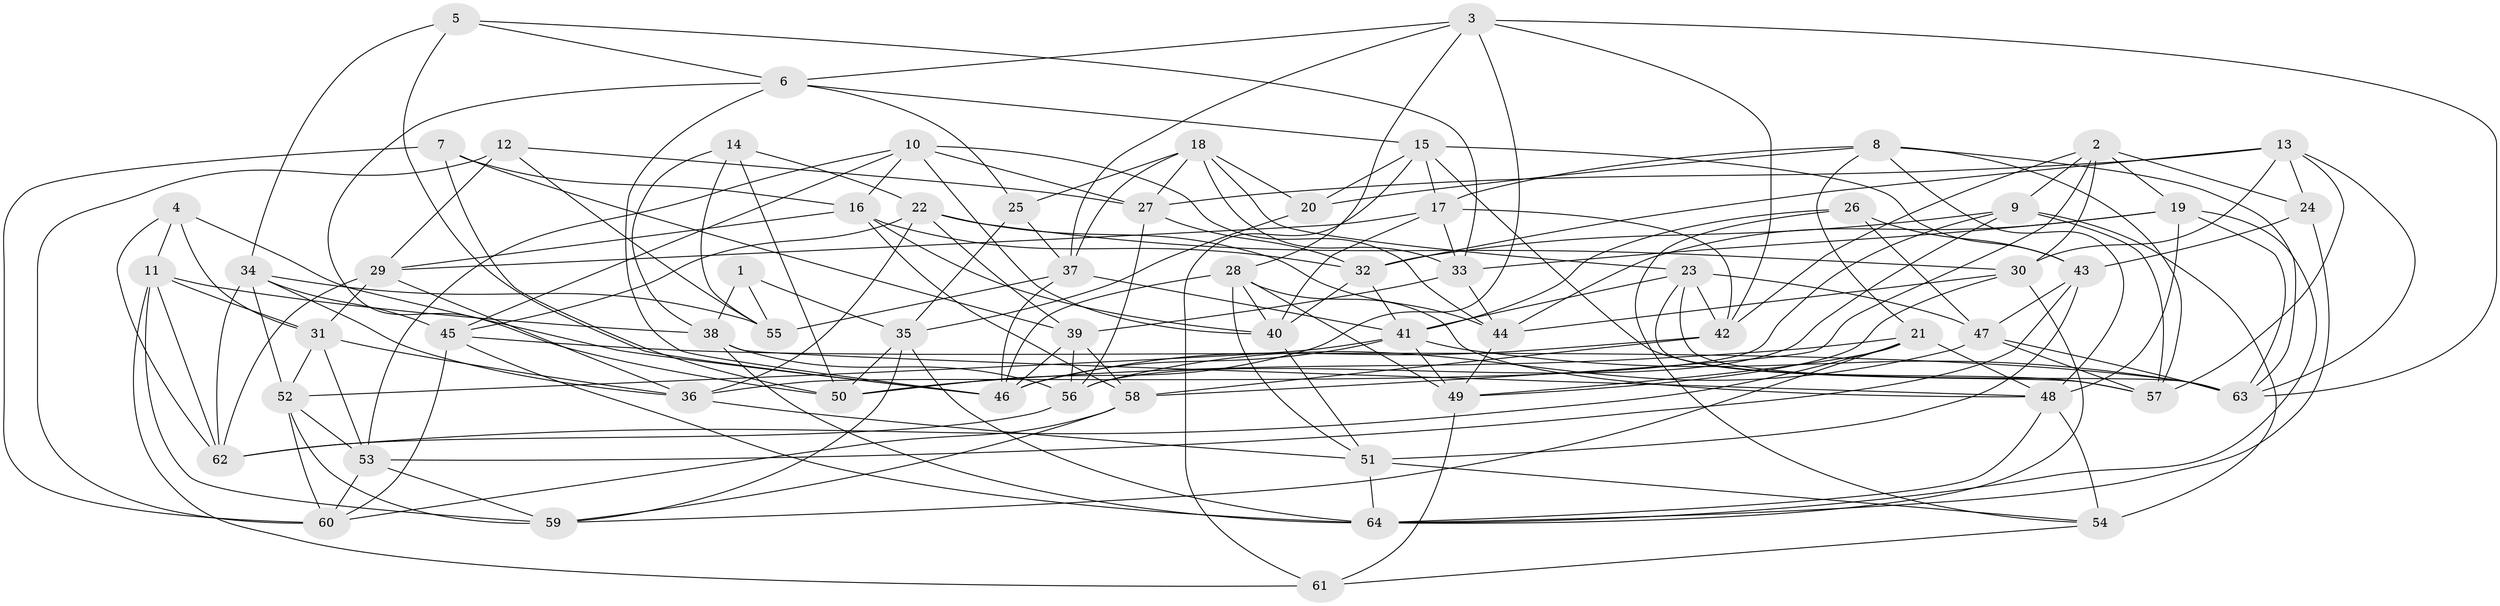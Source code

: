 // original degree distribution, {4: 1.0}
// Generated by graph-tools (version 1.1) at 2025/50/03/09/25 03:50:45]
// undirected, 64 vertices, 184 edges
graph export_dot {
graph [start="1"]
  node [color=gray90,style=filled];
  1;
  2;
  3;
  4;
  5;
  6;
  7;
  8;
  9;
  10;
  11;
  12;
  13;
  14;
  15;
  16;
  17;
  18;
  19;
  20;
  21;
  22;
  23;
  24;
  25;
  26;
  27;
  28;
  29;
  30;
  31;
  32;
  33;
  34;
  35;
  36;
  37;
  38;
  39;
  40;
  41;
  42;
  43;
  44;
  45;
  46;
  47;
  48;
  49;
  50;
  51;
  52;
  53;
  54;
  55;
  56;
  57;
  58;
  59;
  60;
  61;
  62;
  63;
  64;
  1 -- 35 [weight=1.0];
  1 -- 38 [weight=1.0];
  1 -- 55 [weight=2.0];
  2 -- 9 [weight=1.0];
  2 -- 19 [weight=1.0];
  2 -- 24 [weight=1.0];
  2 -- 30 [weight=1.0];
  2 -- 42 [weight=1.0];
  2 -- 58 [weight=1.0];
  3 -- 6 [weight=1.0];
  3 -- 28 [weight=1.0];
  3 -- 37 [weight=1.0];
  3 -- 42 [weight=1.0];
  3 -- 50 [weight=1.0];
  3 -- 63 [weight=1.0];
  4 -- 11 [weight=1.0];
  4 -- 31 [weight=1.0];
  4 -- 46 [weight=1.0];
  4 -- 62 [weight=1.0];
  5 -- 6 [weight=1.0];
  5 -- 33 [weight=1.0];
  5 -- 34 [weight=1.0];
  5 -- 46 [weight=1.0];
  6 -- 15 [weight=1.0];
  6 -- 25 [weight=1.0];
  6 -- 46 [weight=1.0];
  6 -- 50 [weight=1.0];
  7 -- 16 [weight=1.0];
  7 -- 39 [weight=1.0];
  7 -- 50 [weight=1.0];
  7 -- 60 [weight=1.0];
  8 -- 17 [weight=1.0];
  8 -- 20 [weight=1.0];
  8 -- 21 [weight=1.0];
  8 -- 48 [weight=1.0];
  8 -- 57 [weight=1.0];
  8 -- 63 [weight=1.0];
  9 -- 32 [weight=1.0];
  9 -- 36 [weight=1.0];
  9 -- 54 [weight=1.0];
  9 -- 56 [weight=1.0];
  9 -- 57 [weight=1.0];
  10 -- 16 [weight=1.0];
  10 -- 27 [weight=1.0];
  10 -- 40 [weight=1.0];
  10 -- 44 [weight=1.0];
  10 -- 45 [weight=1.0];
  10 -- 53 [weight=1.0];
  11 -- 31 [weight=1.0];
  11 -- 38 [weight=1.0];
  11 -- 59 [weight=1.0];
  11 -- 61 [weight=1.0];
  11 -- 62 [weight=1.0];
  12 -- 27 [weight=1.0];
  12 -- 29 [weight=1.0];
  12 -- 55 [weight=1.0];
  12 -- 60 [weight=1.0];
  13 -- 24 [weight=1.0];
  13 -- 27 [weight=1.0];
  13 -- 30 [weight=1.0];
  13 -- 32 [weight=1.0];
  13 -- 57 [weight=1.0];
  13 -- 63 [weight=1.0];
  14 -- 22 [weight=1.0];
  14 -- 38 [weight=1.0];
  14 -- 50 [weight=1.0];
  14 -- 55 [weight=1.0];
  15 -- 17 [weight=1.0];
  15 -- 20 [weight=1.0];
  15 -- 43 [weight=1.0];
  15 -- 57 [weight=1.0];
  15 -- 61 [weight=1.0];
  16 -- 29 [weight=1.0];
  16 -- 32 [weight=1.0];
  16 -- 40 [weight=1.0];
  16 -- 58 [weight=1.0];
  17 -- 29 [weight=1.0];
  17 -- 33 [weight=1.0];
  17 -- 40 [weight=1.0];
  17 -- 42 [weight=1.0];
  18 -- 20 [weight=1.0];
  18 -- 23 [weight=1.0];
  18 -- 25 [weight=1.0];
  18 -- 27 [weight=1.0];
  18 -- 33 [weight=1.0];
  18 -- 37 [weight=1.0];
  19 -- 33 [weight=1.0];
  19 -- 44 [weight=1.0];
  19 -- 48 [weight=1.0];
  19 -- 63 [weight=1.0];
  19 -- 64 [weight=1.0];
  20 -- 35 [weight=1.0];
  21 -- 48 [weight=1.0];
  21 -- 49 [weight=1.0];
  21 -- 50 [weight=1.0];
  21 -- 59 [weight=1.0];
  21 -- 62 [weight=1.0];
  22 -- 30 [weight=1.0];
  22 -- 36 [weight=1.0];
  22 -- 39 [weight=1.0];
  22 -- 44 [weight=1.0];
  22 -- 45 [weight=1.0];
  23 -- 41 [weight=1.0];
  23 -- 42 [weight=1.0];
  23 -- 47 [weight=1.0];
  23 -- 57 [weight=1.0];
  23 -- 63 [weight=1.0];
  24 -- 43 [weight=1.0];
  24 -- 64 [weight=1.0];
  25 -- 35 [weight=1.0];
  25 -- 37 [weight=1.0];
  26 -- 41 [weight=1.0];
  26 -- 43 [weight=1.0];
  26 -- 47 [weight=1.0];
  26 -- 54 [weight=1.0];
  27 -- 32 [weight=1.0];
  27 -- 56 [weight=1.0];
  28 -- 40 [weight=1.0];
  28 -- 46 [weight=1.0];
  28 -- 48 [weight=1.0];
  28 -- 49 [weight=1.0];
  28 -- 51 [weight=1.0];
  29 -- 31 [weight=1.0];
  29 -- 36 [weight=1.0];
  29 -- 62 [weight=1.0];
  30 -- 44 [weight=1.0];
  30 -- 49 [weight=1.0];
  30 -- 64 [weight=1.0];
  31 -- 36 [weight=1.0];
  31 -- 52 [weight=1.0];
  31 -- 53 [weight=1.0];
  32 -- 40 [weight=1.0];
  32 -- 41 [weight=1.0];
  33 -- 39 [weight=1.0];
  33 -- 44 [weight=1.0];
  34 -- 36 [weight=1.0];
  34 -- 45 [weight=1.0];
  34 -- 52 [weight=1.0];
  34 -- 55 [weight=1.0];
  34 -- 62 [weight=1.0];
  35 -- 50 [weight=1.0];
  35 -- 59 [weight=1.0];
  35 -- 64 [weight=1.0];
  36 -- 51 [weight=1.0];
  37 -- 41 [weight=1.0];
  37 -- 46 [weight=1.0];
  37 -- 55 [weight=1.0];
  38 -- 48 [weight=1.0];
  38 -- 56 [weight=1.0];
  38 -- 64 [weight=1.0];
  39 -- 46 [weight=1.0];
  39 -- 56 [weight=1.0];
  39 -- 58 [weight=1.0];
  40 -- 51 [weight=1.0];
  41 -- 46 [weight=1.0];
  41 -- 49 [weight=1.0];
  41 -- 52 [weight=1.0];
  41 -- 63 [weight=1.0];
  42 -- 46 [weight=1.0];
  42 -- 58 [weight=1.0];
  43 -- 47 [weight=1.0];
  43 -- 51 [weight=1.0];
  43 -- 53 [weight=1.0];
  44 -- 49 [weight=1.0];
  45 -- 60 [weight=1.0];
  45 -- 63 [weight=1.0];
  45 -- 64 [weight=1.0];
  47 -- 56 [weight=1.0];
  47 -- 57 [weight=1.0];
  47 -- 63 [weight=1.0];
  48 -- 54 [weight=2.0];
  48 -- 64 [weight=1.0];
  49 -- 61 [weight=1.0];
  51 -- 54 [weight=1.0];
  51 -- 64 [weight=1.0];
  52 -- 53 [weight=1.0];
  52 -- 59 [weight=1.0];
  52 -- 60 [weight=1.0];
  53 -- 59 [weight=1.0];
  53 -- 60 [weight=1.0];
  54 -- 61 [weight=1.0];
  56 -- 62 [weight=1.0];
  58 -- 59 [weight=1.0];
  58 -- 60 [weight=1.0];
}
